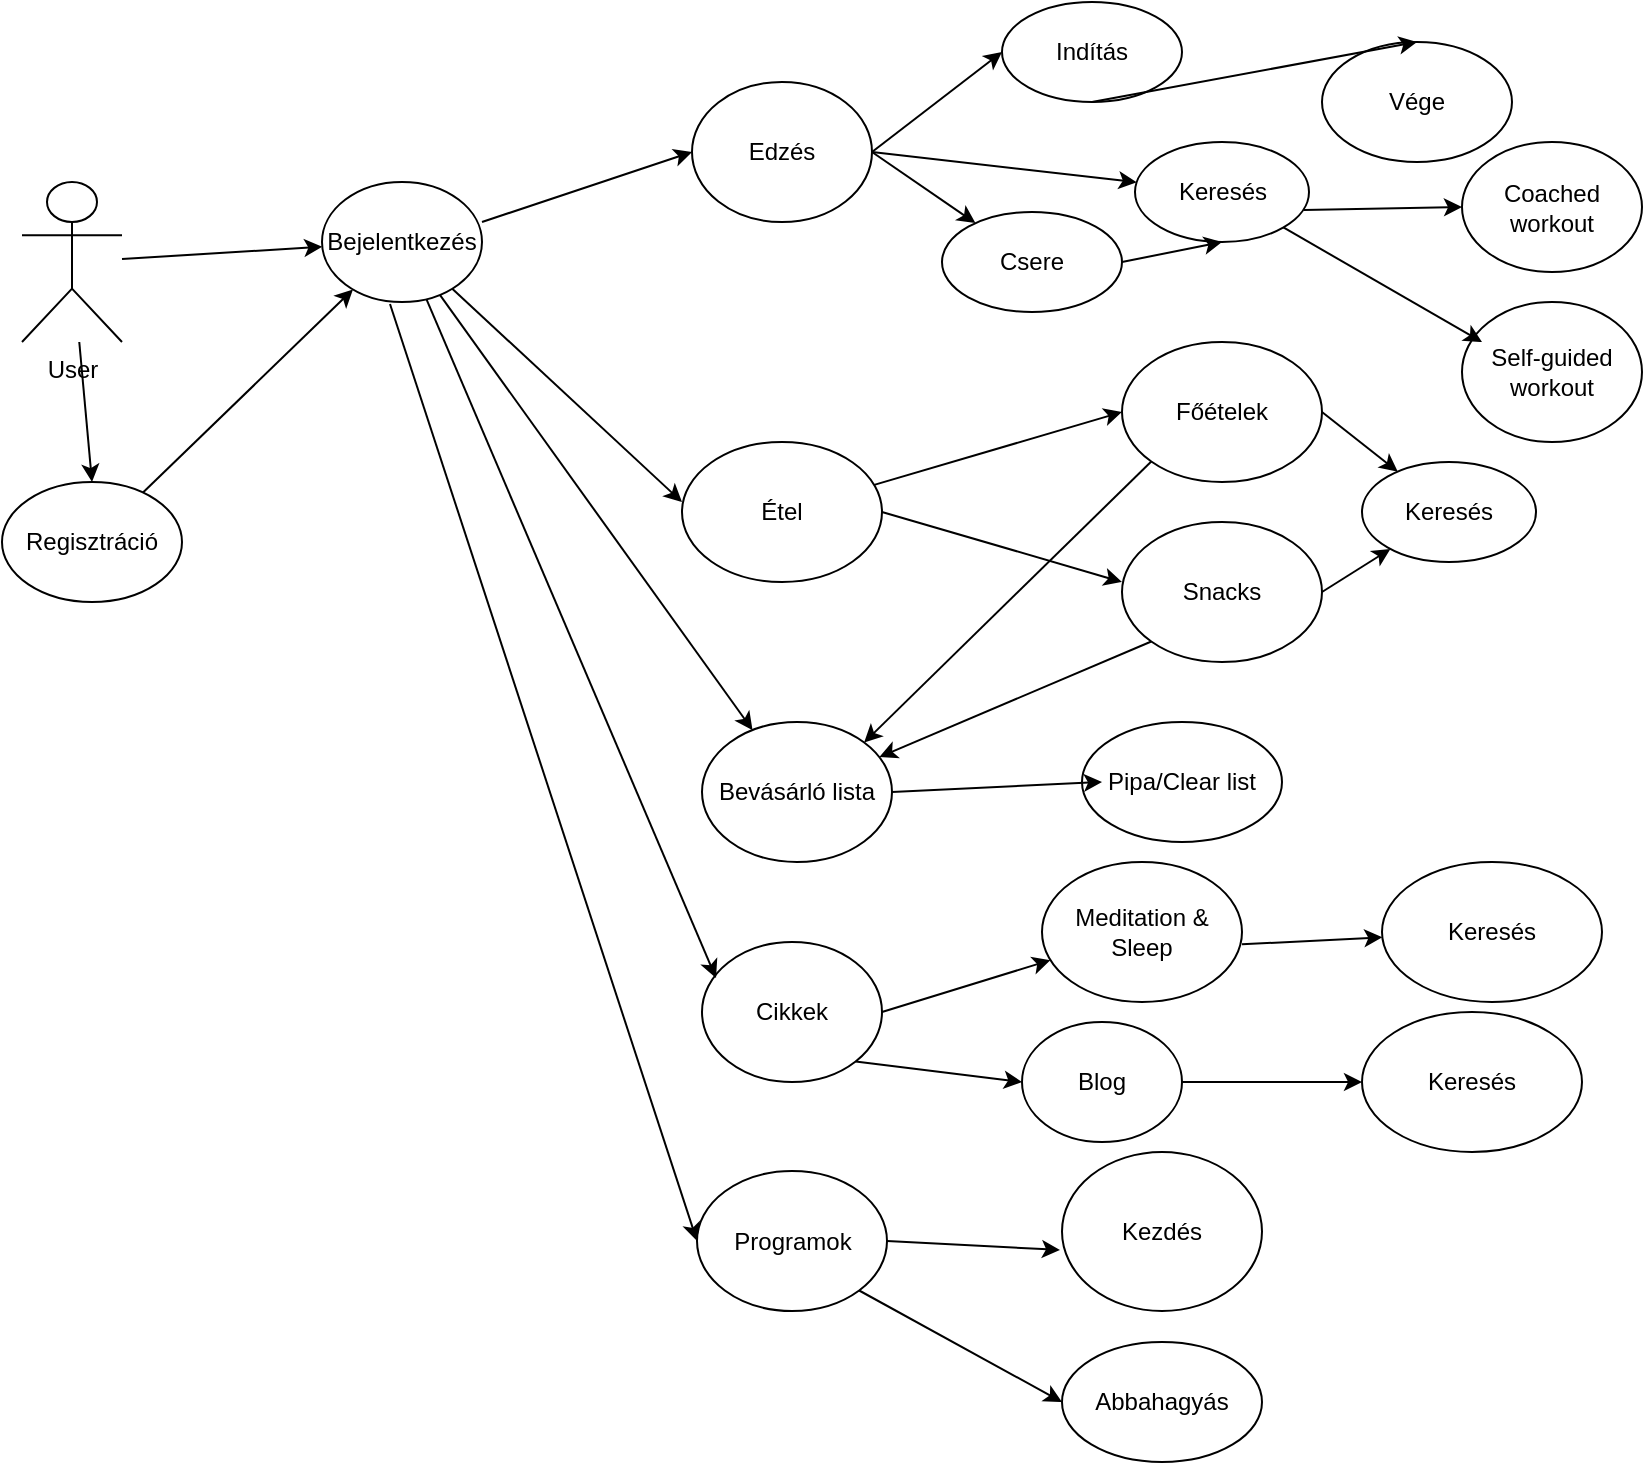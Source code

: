 <mxfile version="14.8.0" type="device"><diagram id="O8DKAfeyc0_GtaB25MGu" name="Page-1"><mxGraphModel dx="1662" dy="762" grid="1" gridSize="10" guides="1" tooltips="1" connect="1" arrows="1" fold="1" page="1" pageScale="1" pageWidth="827" pageHeight="1169" math="0" shadow="0"><root><mxCell id="0"/><mxCell id="1" parent="0"/><mxCell id="84m7DLuOB-83q_awljJd-1" value="User" style="shape=umlActor;verticalLabelPosition=bottom;verticalAlign=top;html=1;outlineConnect=0;" parent="1" vertex="1"><mxGeometry x="60" y="90" width="50" height="80" as="geometry"/></mxCell><mxCell id="84m7DLuOB-83q_awljJd-3" value="Bejelentkezés" style="ellipse;whiteSpace=wrap;html=1;" parent="1" vertex="1"><mxGeometry x="210" y="90" width="80" height="60" as="geometry"/></mxCell><mxCell id="84m7DLuOB-83q_awljJd-4" value="Regisztráció" style="ellipse;whiteSpace=wrap;html=1;" parent="1" vertex="1"><mxGeometry x="50" y="240" width="90" height="60" as="geometry"/></mxCell><mxCell id="84m7DLuOB-83q_awljJd-5" value="Edzés" style="ellipse;whiteSpace=wrap;html=1;" parent="1" vertex="1"><mxGeometry x="395" y="40" width="90" height="70" as="geometry"/></mxCell><mxCell id="84m7DLuOB-83q_awljJd-6" value="Étel" style="ellipse;whiteSpace=wrap;html=1;" parent="1" vertex="1"><mxGeometry x="390" y="220" width="100" height="70" as="geometry"/></mxCell><mxCell id="84m7DLuOB-83q_awljJd-7" value="Bevásárló lista" style="ellipse;whiteSpace=wrap;html=1;" parent="1" vertex="1"><mxGeometry x="400" y="360" width="95" height="70" as="geometry"/></mxCell><mxCell id="84m7DLuOB-83q_awljJd-8" value="Cikkek" style="ellipse;whiteSpace=wrap;html=1;" parent="1" vertex="1"><mxGeometry x="400" y="470" width="90" height="70" as="geometry"/></mxCell><mxCell id="84m7DLuOB-83q_awljJd-9" value="Indítás" style="ellipse;whiteSpace=wrap;html=1;" parent="1" vertex="1"><mxGeometry x="550" width="90" height="50" as="geometry"/></mxCell><mxCell id="84m7DLuOB-83q_awljJd-10" value="Csere" style="ellipse;whiteSpace=wrap;html=1;" parent="1" vertex="1"><mxGeometry x="520" y="105" width="90" height="50" as="geometry"/></mxCell><mxCell id="84m7DLuOB-83q_awljJd-11" value="Vége" style="ellipse;whiteSpace=wrap;html=1;" parent="1" vertex="1"><mxGeometry x="710" y="20" width="95" height="60" as="geometry"/></mxCell><mxCell id="84m7DLuOB-83q_awljJd-12" value="Keresés" style="ellipse;whiteSpace=wrap;html=1;" parent="1" vertex="1"><mxGeometry x="616.5" y="70" width="87" height="50" as="geometry"/></mxCell><mxCell id="HAJ7zJm5qgNoiRi8ei-U-1" value="Programok" style="ellipse;whiteSpace=wrap;html=1;" vertex="1" parent="1"><mxGeometry x="397.5" y="584.5" width="95" height="70" as="geometry"/></mxCell><mxCell id="HAJ7zJm5qgNoiRi8ei-U-2" value="Meditation &amp;amp; Sleep" style="ellipse;whiteSpace=wrap;html=1;" vertex="1" parent="1"><mxGeometry x="570" y="430" width="100" height="70" as="geometry"/></mxCell><mxCell id="HAJ7zJm5qgNoiRi8ei-U-3" value="Főételek" style="ellipse;whiteSpace=wrap;html=1;" vertex="1" parent="1"><mxGeometry x="610" y="170" width="100" height="70" as="geometry"/></mxCell><mxCell id="HAJ7zJm5qgNoiRi8ei-U-4" value="Snacks" style="ellipse;whiteSpace=wrap;html=1;" vertex="1" parent="1"><mxGeometry x="610" y="260" width="100" height="70" as="geometry"/></mxCell><mxCell id="HAJ7zJm5qgNoiRi8ei-U-5" value="" style="endArrow=classic;html=1;entryX=0.5;entryY=0;entryDx=0;entryDy=0;" edge="1" parent="1" source="84m7DLuOB-83q_awljJd-1" target="84m7DLuOB-83q_awljJd-4"><mxGeometry width="50" height="50" relative="1" as="geometry"><mxPoint x="170" y="380" as="sourcePoint"/><mxPoint x="220" y="330" as="targetPoint"/></mxGeometry></mxCell><mxCell id="HAJ7zJm5qgNoiRi8ei-U-6" value="" style="endArrow=classic;html=1;entryX=0;entryY=0.5;entryDx=0;entryDy=0;" edge="1" parent="1" target="84m7DLuOB-83q_awljJd-5"><mxGeometry width="50" height="50" relative="1" as="geometry"><mxPoint x="290" y="110" as="sourcePoint"/><mxPoint x="330" y="70" as="targetPoint"/></mxGeometry></mxCell><mxCell id="HAJ7zJm5qgNoiRi8ei-U-7" value="" style="endArrow=classic;html=1;" edge="1" parent="1" source="84m7DLuOB-83q_awljJd-4" target="84m7DLuOB-83q_awljJd-3"><mxGeometry width="50" height="50" relative="1" as="geometry"><mxPoint x="160" y="420" as="sourcePoint"/><mxPoint x="360" y="370" as="targetPoint"/></mxGeometry></mxCell><mxCell id="HAJ7zJm5qgNoiRi8ei-U-8" value="" style="endArrow=classic;html=1;" edge="1" parent="1" source="84m7DLuOB-83q_awljJd-1" target="84m7DLuOB-83q_awljJd-3"><mxGeometry width="50" height="50" relative="1" as="geometry"><mxPoint x="310" y="420" as="sourcePoint"/><mxPoint x="360" y="370" as="targetPoint"/></mxGeometry></mxCell><mxCell id="HAJ7zJm5qgNoiRi8ei-U-9" value="" style="endArrow=classic;html=1;exitX=0.425;exitY=1.017;exitDx=0;exitDy=0;exitPerimeter=0;entryX=0;entryY=0.5;entryDx=0;entryDy=0;" edge="1" parent="1" source="84m7DLuOB-83q_awljJd-3" target="HAJ7zJm5qgNoiRi8ei-U-1"><mxGeometry width="50" height="50" relative="1" as="geometry"><mxPoint x="310" y="420" as="sourcePoint"/><mxPoint x="390" y="620" as="targetPoint"/></mxGeometry></mxCell><mxCell id="HAJ7zJm5qgNoiRi8ei-U-10" value="" style="endArrow=classic;html=1;entryX=0.078;entryY=0.257;entryDx=0;entryDy=0;entryPerimeter=0;" edge="1" parent="1" source="84m7DLuOB-83q_awljJd-3" target="84m7DLuOB-83q_awljJd-8"><mxGeometry width="50" height="50" relative="1" as="geometry"><mxPoint x="310" y="420" as="sourcePoint"/><mxPoint x="360" y="370" as="targetPoint"/></mxGeometry></mxCell><mxCell id="HAJ7zJm5qgNoiRi8ei-U-11" value="" style="endArrow=classic;html=1;" edge="1" parent="1" source="84m7DLuOB-83q_awljJd-3" target="84m7DLuOB-83q_awljJd-7"><mxGeometry width="50" height="50" relative="1" as="geometry"><mxPoint x="290" y="370" as="sourcePoint"/><mxPoint x="340" y="320" as="targetPoint"/></mxGeometry></mxCell><mxCell id="HAJ7zJm5qgNoiRi8ei-U-12" value="" style="endArrow=classic;html=1;entryX=0;entryY=0.429;entryDx=0;entryDy=0;entryPerimeter=0;" edge="1" parent="1" source="84m7DLuOB-83q_awljJd-3" target="84m7DLuOB-83q_awljJd-6"><mxGeometry width="50" height="50" relative="1" as="geometry"><mxPoint x="310" y="420" as="sourcePoint"/><mxPoint x="400" y="270" as="targetPoint"/></mxGeometry></mxCell><mxCell id="HAJ7zJm5qgNoiRi8ei-U-13" value="" style="endArrow=classic;html=1;exitX=1;exitY=0.5;exitDx=0;exitDy=0;" edge="1" parent="1" source="84m7DLuOB-83q_awljJd-5" target="84m7DLuOB-83q_awljJd-12"><mxGeometry width="50" height="50" relative="1" as="geometry"><mxPoint x="490" y="320" as="sourcePoint"/><mxPoint x="540" y="270" as="targetPoint"/></mxGeometry></mxCell><mxCell id="HAJ7zJm5qgNoiRi8ei-U-14" value="" style="endArrow=classic;html=1;exitX=1;exitY=0.5;exitDx=0;exitDy=0;" edge="1" parent="1" source="84m7DLuOB-83q_awljJd-5" target="84m7DLuOB-83q_awljJd-10"><mxGeometry width="50" height="50" relative="1" as="geometry"><mxPoint x="490" y="76" as="sourcePoint"/><mxPoint x="540" y="270" as="targetPoint"/></mxGeometry></mxCell><mxCell id="HAJ7zJm5qgNoiRi8ei-U-15" value="" style="endArrow=classic;html=1;exitX=0.5;exitY=1;exitDx=0;exitDy=0;entryX=0.5;entryY=0;entryDx=0;entryDy=0;" edge="1" parent="1" source="84m7DLuOB-83q_awljJd-9" target="84m7DLuOB-83q_awljJd-11"><mxGeometry width="50" height="50" relative="1" as="geometry"><mxPoint x="490" y="320" as="sourcePoint"/><mxPoint x="560" y="140" as="targetPoint"/></mxGeometry></mxCell><mxCell id="HAJ7zJm5qgNoiRi8ei-U-16" value="" style="endArrow=classic;html=1;exitX=1;exitY=0.5;exitDx=0;exitDy=0;entryX=0;entryY=0.5;entryDx=0;entryDy=0;" edge="1" parent="1" source="84m7DLuOB-83q_awljJd-5" target="84m7DLuOB-83q_awljJd-9"><mxGeometry width="50" height="50" relative="1" as="geometry"><mxPoint x="490" y="320" as="sourcePoint"/><mxPoint x="540" y="270" as="targetPoint"/></mxGeometry></mxCell><mxCell id="HAJ7zJm5qgNoiRi8ei-U-17" value="" style="endArrow=classic;html=1;entryX=0.5;entryY=1;entryDx=0;entryDy=0;" edge="1" parent="1" target="84m7DLuOB-83q_awljJd-12"><mxGeometry width="50" height="50" relative="1" as="geometry"><mxPoint x="610" y="130" as="sourcePoint"/><mxPoint x="540" y="270" as="targetPoint"/></mxGeometry></mxCell><mxCell id="HAJ7zJm5qgNoiRi8ei-U-18" value="" style="endArrow=classic;html=1;exitX=1;exitY=0.5;exitDx=0;exitDy=0;" edge="1" parent="1" source="84m7DLuOB-83q_awljJd-6"><mxGeometry width="50" height="50" relative="1" as="geometry"><mxPoint x="490" y="320" as="sourcePoint"/><mxPoint x="610" y="290" as="targetPoint"/></mxGeometry></mxCell><mxCell id="HAJ7zJm5qgNoiRi8ei-U-19" value="" style="endArrow=classic;html=1;entryX=0;entryY=0.5;entryDx=0;entryDy=0;" edge="1" parent="1" source="84m7DLuOB-83q_awljJd-6" target="HAJ7zJm5qgNoiRi8ei-U-3"><mxGeometry width="50" height="50" relative="1" as="geometry"><mxPoint x="490" y="320" as="sourcePoint"/><mxPoint x="540" y="270" as="targetPoint"/></mxGeometry></mxCell><mxCell id="HAJ7zJm5qgNoiRi8ei-U-20" value="" style="endArrow=classic;html=1;exitX=0;exitY=1;exitDx=0;exitDy=0;" edge="1" parent="1" source="HAJ7zJm5qgNoiRi8ei-U-4" target="84m7DLuOB-83q_awljJd-7"><mxGeometry width="50" height="50" relative="1" as="geometry"><mxPoint x="490" y="320" as="sourcePoint"/><mxPoint x="540" y="270" as="targetPoint"/></mxGeometry></mxCell><mxCell id="HAJ7zJm5qgNoiRi8ei-U-21" value="" style="endArrow=classic;html=1;exitX=0;exitY=1;exitDx=0;exitDy=0;entryX=1;entryY=0;entryDx=0;entryDy=0;" edge="1" parent="1" source="HAJ7zJm5qgNoiRi8ei-U-3" target="84m7DLuOB-83q_awljJd-7"><mxGeometry width="50" height="50" relative="1" as="geometry"><mxPoint x="490" y="320" as="sourcePoint"/><mxPoint x="540" y="270" as="targetPoint"/></mxGeometry></mxCell><mxCell id="HAJ7zJm5qgNoiRi8ei-U-22" value="Keresés" style="ellipse;whiteSpace=wrap;html=1;" vertex="1" parent="1"><mxGeometry x="730" y="230" width="87" height="50" as="geometry"/></mxCell><mxCell id="HAJ7zJm5qgNoiRi8ei-U-23" value="" style="endArrow=classic;html=1;exitX=1;exitY=0.5;exitDx=0;exitDy=0;" edge="1" parent="1" source="HAJ7zJm5qgNoiRi8ei-U-4" target="HAJ7zJm5qgNoiRi8ei-U-22"><mxGeometry width="50" height="50" relative="1" as="geometry"><mxPoint x="490" y="320" as="sourcePoint"/><mxPoint x="540" y="270" as="targetPoint"/></mxGeometry></mxCell><mxCell id="HAJ7zJm5qgNoiRi8ei-U-24" value="" style="endArrow=classic;html=1;exitX=1;exitY=0.5;exitDx=0;exitDy=0;" edge="1" parent="1" source="HAJ7zJm5qgNoiRi8ei-U-3" target="HAJ7zJm5qgNoiRi8ei-U-22"><mxGeometry width="50" height="50" relative="1" as="geometry"><mxPoint x="490" y="320" as="sourcePoint"/><mxPoint x="540" y="270" as="targetPoint"/></mxGeometry></mxCell><mxCell id="HAJ7zJm5qgNoiRi8ei-U-25" value="Pipa/Clear list" style="ellipse;whiteSpace=wrap;html=1;" vertex="1" parent="1"><mxGeometry x="590" y="360" width="100" height="60" as="geometry"/></mxCell><mxCell id="HAJ7zJm5qgNoiRi8ei-U-26" value="" style="endArrow=classic;html=1;exitX=1;exitY=0.5;exitDx=0;exitDy=0;" edge="1" parent="1" source="84m7DLuOB-83q_awljJd-7"><mxGeometry width="50" height="50" relative="1" as="geometry"><mxPoint x="490" y="420" as="sourcePoint"/><mxPoint x="600" y="390" as="targetPoint"/></mxGeometry></mxCell><mxCell id="HAJ7zJm5qgNoiRi8ei-U-27" value="" style="endArrow=classic;html=1;exitX=1;exitY=0.5;exitDx=0;exitDy=0;" edge="1" parent="1" source="84m7DLuOB-83q_awljJd-8" target="HAJ7zJm5qgNoiRi8ei-U-2"><mxGeometry width="50" height="50" relative="1" as="geometry"><mxPoint x="260" y="540" as="sourcePoint"/><mxPoint x="310" y="490" as="targetPoint"/></mxGeometry></mxCell><mxCell id="HAJ7zJm5qgNoiRi8ei-U-28" value="" style="endArrow=classic;html=1;exitX=1;exitY=0.5;exitDx=0;exitDy=0;entryX=-0.01;entryY=0.616;entryDx=0;entryDy=0;entryPerimeter=0;" edge="1" parent="1" source="HAJ7zJm5qgNoiRi8ei-U-1" target="HAJ7zJm5qgNoiRi8ei-U-29"><mxGeometry width="50" height="50" relative="1" as="geometry"><mxPoint x="290" y="630" as="sourcePoint"/><mxPoint x="590" y="620" as="targetPoint"/></mxGeometry></mxCell><mxCell id="HAJ7zJm5qgNoiRi8ei-U-29" value="Kezdés" style="ellipse;whiteSpace=wrap;html=1;" vertex="1" parent="1"><mxGeometry x="580" y="575" width="100" height="79.5" as="geometry"/></mxCell><mxCell id="HAJ7zJm5qgNoiRi8ei-U-30" value="Abbahagyás" style="ellipse;whiteSpace=wrap;html=1;" vertex="1" parent="1"><mxGeometry x="580" y="670" width="100" height="60" as="geometry"/></mxCell><mxCell id="HAJ7zJm5qgNoiRi8ei-U-31" value="" style="endArrow=classic;html=1;exitX=1;exitY=1;exitDx=0;exitDy=0;entryX=0;entryY=0.5;entryDx=0;entryDy=0;" edge="1" parent="1" source="HAJ7zJm5qgNoiRi8ei-U-1" target="HAJ7zJm5qgNoiRi8ei-U-30"><mxGeometry width="50" height="50" relative="1" as="geometry"><mxPoint x="210" y="590" as="sourcePoint"/><mxPoint x="260" y="540" as="targetPoint"/></mxGeometry></mxCell><mxCell id="HAJ7zJm5qgNoiRi8ei-U-32" value="Coached workout" style="ellipse;whiteSpace=wrap;html=1;" vertex="1" parent="1"><mxGeometry x="780" y="70" width="90" height="65" as="geometry"/></mxCell><mxCell id="HAJ7zJm5qgNoiRi8ei-U-33" value="Self-guided workout" style="ellipse;whiteSpace=wrap;html=1;" vertex="1" parent="1"><mxGeometry x="780" y="150" width="90" height="70" as="geometry"/></mxCell><mxCell id="HAJ7zJm5qgNoiRi8ei-U-34" value="" style="endArrow=classic;html=1;exitX=0.971;exitY=0.68;exitDx=0;exitDy=0;exitPerimeter=0;entryX=0;entryY=0.5;entryDx=0;entryDy=0;" edge="1" parent="1" source="84m7DLuOB-83q_awljJd-12" target="HAJ7zJm5qgNoiRi8ei-U-32"><mxGeometry width="50" height="50" relative="1" as="geometry"><mxPoint x="710" y="180" as="sourcePoint"/><mxPoint x="760" y="130" as="targetPoint"/></mxGeometry></mxCell><mxCell id="HAJ7zJm5qgNoiRi8ei-U-35" value="" style="endArrow=classic;html=1;" edge="1" parent="1" source="84m7DLuOB-83q_awljJd-12"><mxGeometry width="50" height="50" relative="1" as="geometry"><mxPoint x="720" y="180" as="sourcePoint"/><mxPoint x="790" y="170" as="targetPoint"/></mxGeometry></mxCell><mxCell id="HAJ7zJm5qgNoiRi8ei-U-36" value="Keresés" style="ellipse;whiteSpace=wrap;html=1;" vertex="1" parent="1"><mxGeometry x="740" y="430" width="110" height="70" as="geometry"/></mxCell><mxCell id="HAJ7zJm5qgNoiRi8ei-U-37" value="" style="endArrow=classic;html=1;exitX=1;exitY=0.588;exitDx=0;exitDy=0;exitPerimeter=0;" edge="1" parent="1" source="HAJ7zJm5qgNoiRi8ei-U-2" target="HAJ7zJm5qgNoiRi8ei-U-36"><mxGeometry width="50" height="50" relative="1" as="geometry"><mxPoint x="660" y="320" as="sourcePoint"/><mxPoint x="770" y="517" as="targetPoint"/></mxGeometry></mxCell><mxCell id="HAJ7zJm5qgNoiRi8ei-U-38" value="Blog" style="ellipse;whiteSpace=wrap;html=1;" vertex="1" parent="1"><mxGeometry x="560" y="510" width="80" height="60" as="geometry"/></mxCell><mxCell id="HAJ7zJm5qgNoiRi8ei-U-39" value="" style="endArrow=classic;html=1;exitX=1;exitY=0.5;exitDx=0;exitDy=0;" edge="1" parent="1" source="HAJ7zJm5qgNoiRi8ei-U-38"><mxGeometry width="50" height="50" relative="1" as="geometry"><mxPoint x="500" y="340" as="sourcePoint"/><mxPoint x="730" y="540" as="targetPoint"/></mxGeometry></mxCell><mxCell id="HAJ7zJm5qgNoiRi8ei-U-40" value="" style="endArrow=classic;html=1;exitX=1;exitY=1;exitDx=0;exitDy=0;entryX=0;entryY=0.5;entryDx=0;entryDy=0;" edge="1" parent="1" source="84m7DLuOB-83q_awljJd-8" target="HAJ7zJm5qgNoiRi8ei-U-38"><mxGeometry width="50" height="50" relative="1" as="geometry"><mxPoint x="500" y="340" as="sourcePoint"/><mxPoint x="550" y="290" as="targetPoint"/></mxGeometry></mxCell><mxCell id="HAJ7zJm5qgNoiRi8ei-U-41" value="Keresés" style="ellipse;whiteSpace=wrap;html=1;" vertex="1" parent="1"><mxGeometry x="730" y="505" width="110" height="70" as="geometry"/></mxCell></root></mxGraphModel></diagram></mxfile>